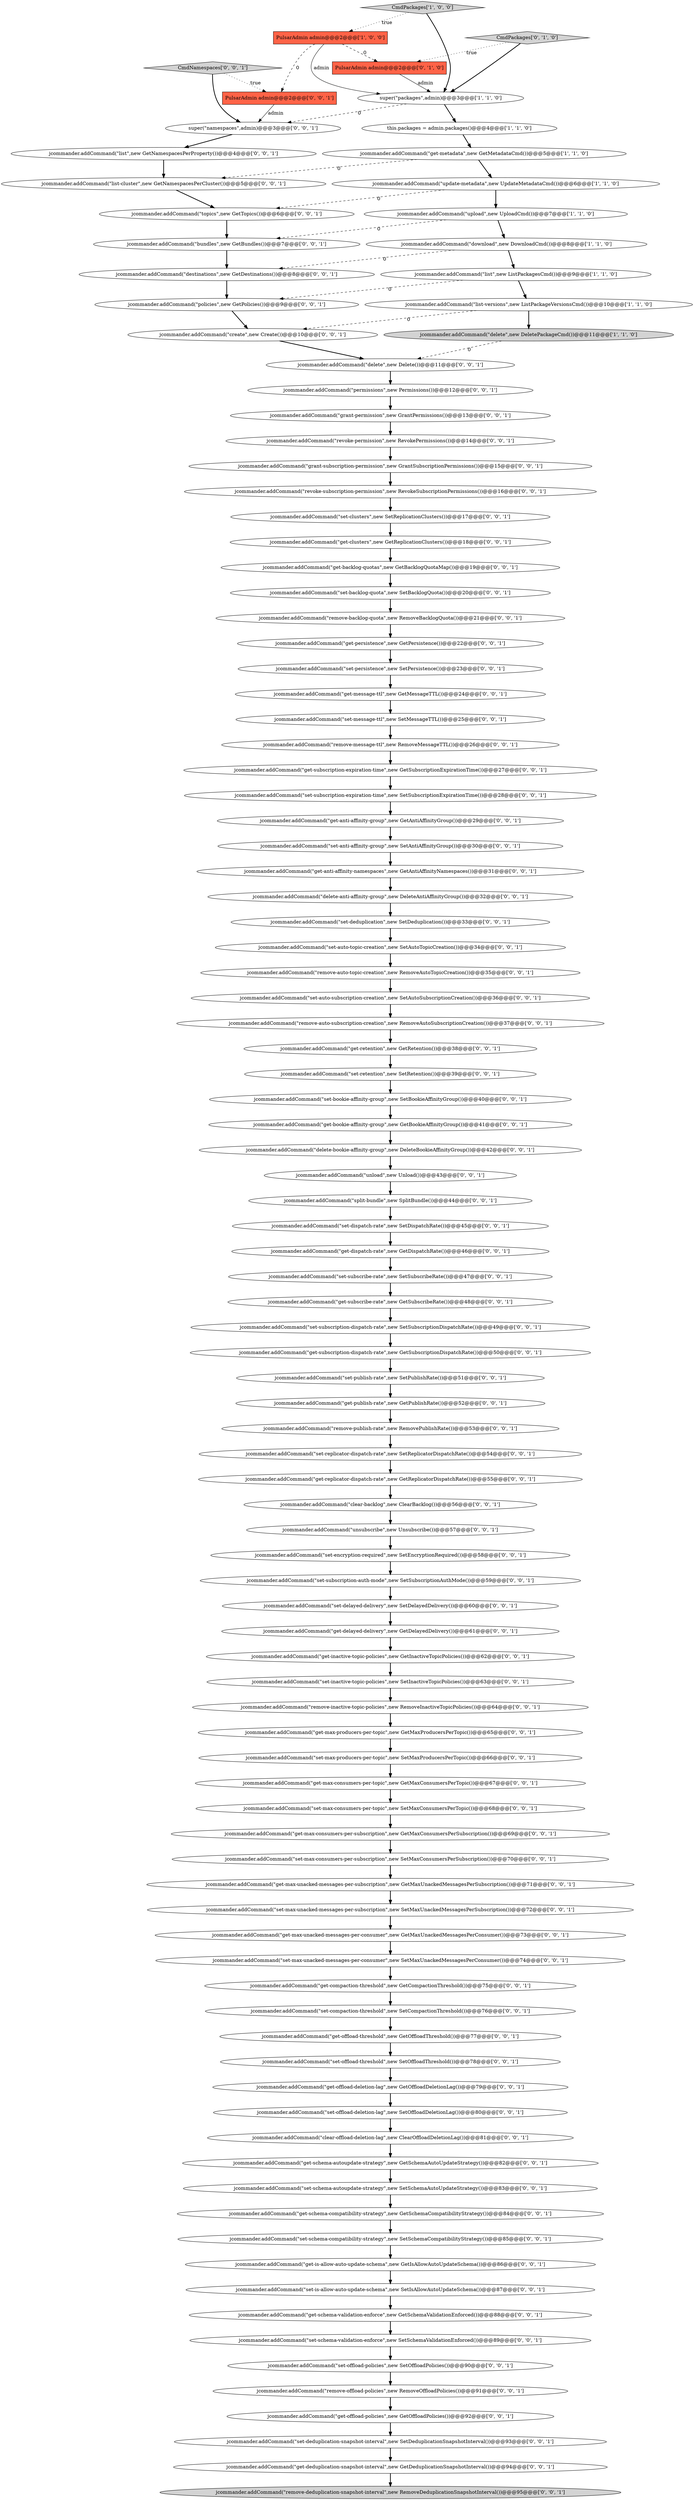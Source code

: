 digraph {
60 [style = filled, label = "jcommander.addCommand(\"remove-message-ttl\",new RemoveMessageTTL())@@@26@@@['0', '0', '1']", fillcolor = white, shape = ellipse image = "AAA0AAABBB3BBB"];
7 [style = filled, label = "CmdPackages['1', '0', '0']", fillcolor = lightgray, shape = diamond image = "AAA0AAABBB1BBB"];
97 [style = filled, label = "jcommander.addCommand(\"set-auto-subscription-creation\",new SetAutoSubscriptionCreation())@@@36@@@['0', '0', '1']", fillcolor = white, shape = ellipse image = "AAA0AAABBB3BBB"];
65 [style = filled, label = "jcommander.addCommand(\"get-subscription-expiration-time\",new GetSubscriptionExpirationTime())@@@27@@@['0', '0', '1']", fillcolor = white, shape = ellipse image = "AAA0AAABBB3BBB"];
32 [style = filled, label = "jcommander.addCommand(\"get-bookie-affinity-group\",new GetBookieAffinityGroup())@@@41@@@['0', '0', '1']", fillcolor = white, shape = ellipse image = "AAA0AAABBB3BBB"];
87 [style = filled, label = "jcommander.addCommand(\"get-persistence\",new GetPersistence())@@@22@@@['0', '0', '1']", fillcolor = white, shape = ellipse image = "AAA0AAABBB3BBB"];
41 [style = filled, label = "jcommander.addCommand(\"set-max-unacked-messages-per-consumer\",new SetMaxUnackedMessagesPerConsumer())@@@74@@@['0', '0', '1']", fillcolor = white, shape = ellipse image = "AAA0AAABBB3BBB"];
53 [style = filled, label = "jcommander.addCommand(\"revoke-permission\",new RevokePermissions())@@@14@@@['0', '0', '1']", fillcolor = white, shape = ellipse image = "AAA0AAABBB3BBB"];
62 [style = filled, label = "jcommander.addCommand(\"get-offload-threshold\",new GetOffloadThreshold())@@@77@@@['0', '0', '1']", fillcolor = white, shape = ellipse image = "AAA0AAABBB3BBB"];
100 [style = filled, label = "jcommander.addCommand(\"clear-offload-deletion-lag\",new ClearOffloadDeletionLag())@@@81@@@['0', '0', '1']", fillcolor = white, shape = ellipse image = "AAA0AAABBB3BBB"];
92 [style = filled, label = "jcommander.addCommand(\"set-subscribe-rate\",new SetSubscribeRate())@@@47@@@['0', '0', '1']", fillcolor = white, shape = ellipse image = "AAA0AAABBB3BBB"];
81 [style = filled, label = "jcommander.addCommand(\"split-bundle\",new SplitBundle())@@@44@@@['0', '0', '1']", fillcolor = white, shape = ellipse image = "AAA0AAABBB3BBB"];
25 [style = filled, label = "jcommander.addCommand(\"set-subscription-dispatch-rate\",new SetSubscriptionDispatchRate())@@@49@@@['0', '0', '1']", fillcolor = white, shape = ellipse image = "AAA0AAABBB3BBB"];
17 [style = filled, label = "jcommander.addCommand(\"remove-deduplication-snapshot-interval\",new RemoveDeduplicationSnapshotInterval())@@@95@@@['0', '0', '1']", fillcolor = lightgray, shape = ellipse image = "AAA0AAABBB3BBB"];
33 [style = filled, label = "jcommander.addCommand(\"remove-auto-subscription-creation\",new RemoveAutoSubscriptionCreation())@@@37@@@['0', '0', '1']", fillcolor = white, shape = ellipse image = "AAA0AAABBB3BBB"];
107 [style = filled, label = "jcommander.addCommand(\"permissions\",new Permissions())@@@12@@@['0', '0', '1']", fillcolor = white, shape = ellipse image = "AAA0AAABBB3BBB"];
20 [style = filled, label = "jcommander.addCommand(\"get-clusters\",new GetReplicationClusters())@@@18@@@['0', '0', '1']", fillcolor = white, shape = ellipse image = "AAA0AAABBB3BBB"];
48 [style = filled, label = "jcommander.addCommand(\"set-schema-compatibility-strategy\",new SetSchemaCompatibilityStrategy())@@@85@@@['0', '0', '1']", fillcolor = white, shape = ellipse image = "AAA0AAABBB3BBB"];
47 [style = filled, label = "jcommander.addCommand(\"get-deduplication-snapshot-interval\",new GetDeduplicationSnapshotInterval())@@@94@@@['0', '0', '1']", fillcolor = white, shape = ellipse image = "AAA0AAABBB3BBB"];
79 [style = filled, label = "jcommander.addCommand(\"set-bookie-affinity-group\",new SetBookieAffinityGroup())@@@40@@@['0', '0', '1']", fillcolor = white, shape = ellipse image = "AAA0AAABBB3BBB"];
105 [style = filled, label = "jcommander.addCommand(\"remove-inactive-topic-policies\",new RemoveInactiveTopicPolicies())@@@64@@@['0', '0', '1']", fillcolor = white, shape = ellipse image = "AAA0AAABBB3BBB"];
43 [style = filled, label = "jcommander.addCommand(\"remove-publish-rate\",new RemovePublishRate())@@@53@@@['0', '0', '1']", fillcolor = white, shape = ellipse image = "AAA0AAABBB3BBB"];
18 [style = filled, label = "jcommander.addCommand(\"get-compaction-threshold\",new GetCompactionThreshold())@@@75@@@['0', '0', '1']", fillcolor = white, shape = ellipse image = "AAA0AAABBB3BBB"];
57 [style = filled, label = "super(\"namespaces\",admin)@@@3@@@['0', '0', '1']", fillcolor = white, shape = ellipse image = "AAA0AAABBB3BBB"];
80 [style = filled, label = "jcommander.addCommand(\"get-replicator-dispatch-rate\",new GetReplicatorDispatchRate())@@@55@@@['0', '0', '1']", fillcolor = white, shape = ellipse image = "AAA0AAABBB3BBB"];
34 [style = filled, label = "jcommander.addCommand(\"set-inactive-topic-policies\",new SetInactiveTopicPolicies())@@@63@@@['0', '0', '1']", fillcolor = white, shape = ellipse image = "AAA0AAABBB3BBB"];
91 [style = filled, label = "jcommander.addCommand(\"get-anti-affinity-namespaces\",new GetAntiAffinityNamespaces())@@@31@@@['0', '0', '1']", fillcolor = white, shape = ellipse image = "AAA0AAABBB3BBB"];
103 [style = filled, label = "jcommander.addCommand(\"get-max-unacked-messages-per-subscription\",new GetMaxUnackedMessagesPerSubscription())@@@71@@@['0', '0', '1']", fillcolor = white, shape = ellipse image = "AAA0AAABBB3BBB"];
2 [style = filled, label = "this.packages = admin.packages()@@@4@@@['1', '1', '0']", fillcolor = white, shape = ellipse image = "AAA0AAABBB1BBB"];
74 [style = filled, label = "jcommander.addCommand(\"get-anti-affinity-group\",new GetAntiAffinityGroup())@@@29@@@['0', '0', '1']", fillcolor = white, shape = ellipse image = "AAA0AAABBB3BBB"];
93 [style = filled, label = "jcommander.addCommand(\"set-deduplication-snapshot-interval\",new SetDeduplicationSnapshotInterval())@@@93@@@['0', '0', '1']", fillcolor = white, shape = ellipse image = "AAA0AAABBB3BBB"];
6 [style = filled, label = "jcommander.addCommand(\"list-versions\",new ListPackageVersionsCmd())@@@10@@@['1', '1', '0']", fillcolor = white, shape = ellipse image = "AAA0AAABBB1BBB"];
89 [style = filled, label = "jcommander.addCommand(\"get-retention\",new GetRetention())@@@38@@@['0', '0', '1']", fillcolor = white, shape = ellipse image = "AAA0AAABBB3BBB"];
104 [style = filled, label = "jcommander.addCommand(\"policies\",new GetPolicies())@@@9@@@['0', '0', '1']", fillcolor = white, shape = ellipse image = "AAA0AAABBB3BBB"];
78 [style = filled, label = "jcommander.addCommand(\"topics\",new GetTopics())@@@6@@@['0', '0', '1']", fillcolor = white, shape = ellipse image = "AAA0AAABBB3BBB"];
1 [style = filled, label = "jcommander.addCommand(\"upload\",new UploadCmd())@@@7@@@['1', '1', '0']", fillcolor = white, shape = ellipse image = "AAA0AAABBB1BBB"];
31 [style = filled, label = "jcommander.addCommand(\"set-subscription-expiration-time\",new SetSubscriptionExpirationTime())@@@28@@@['0', '0', '1']", fillcolor = white, shape = ellipse image = "AAA0AAABBB3BBB"];
84 [style = filled, label = "jcommander.addCommand(\"remove-auto-topic-creation\",new RemoveAutoTopicCreation())@@@35@@@['0', '0', '1']", fillcolor = white, shape = ellipse image = "AAA0AAABBB3BBB"];
99 [style = filled, label = "jcommander.addCommand(\"get-max-consumers-per-topic\",new GetMaxConsumersPerTopic())@@@67@@@['0', '0', '1']", fillcolor = white, shape = ellipse image = "AAA0AAABBB3BBB"];
39 [style = filled, label = "jcommander.addCommand(\"get-offload-deletion-lag\",new GetOffloadDeletionLag())@@@79@@@['0', '0', '1']", fillcolor = white, shape = ellipse image = "AAA0AAABBB3BBB"];
86 [style = filled, label = "jcommander.addCommand(\"set-retention\",new SetRetention())@@@39@@@['0', '0', '1']", fillcolor = white, shape = ellipse image = "AAA0AAABBB3BBB"];
76 [style = filled, label = "jcommander.addCommand(\"get-message-ttl\",new GetMessageTTL())@@@24@@@['0', '0', '1']", fillcolor = white, shape = ellipse image = "AAA0AAABBB3BBB"];
36 [style = filled, label = "jcommander.addCommand(\"get-max-unacked-messages-per-consumer\",new GetMaxUnackedMessagesPerConsumer())@@@73@@@['0', '0', '1']", fillcolor = white, shape = ellipse image = "AAA0AAABBB3BBB"];
44 [style = filled, label = "jcommander.addCommand(\"destinations\",new GetDestinations())@@@8@@@['0', '0', '1']", fillcolor = white, shape = ellipse image = "AAA0AAABBB3BBB"];
35 [style = filled, label = "jcommander.addCommand(\"set-schema-autoupdate-strategy\",new SetSchemaAutoUpdateStrategy())@@@83@@@['0', '0', '1']", fillcolor = white, shape = ellipse image = "AAA0AAABBB3BBB"];
67 [style = filled, label = "jcommander.addCommand(\"set-compaction-threshold\",new SetCompactionThreshold())@@@76@@@['0', '0', '1']", fillcolor = white, shape = ellipse image = "AAA0AAABBB3BBB"];
29 [style = filled, label = "PulsarAdmin admin@@@2@@@['0', '0', '1']", fillcolor = tomato, shape = box image = "AAA0AAABBB3BBB"];
83 [style = filled, label = "jcommander.addCommand(\"create\",new Create())@@@10@@@['0', '0', '1']", fillcolor = white, shape = ellipse image = "AAA0AAABBB3BBB"];
73 [style = filled, label = "jcommander.addCommand(\"set-max-consumers-per-topic\",new SetMaxConsumersPerTopic())@@@68@@@['0', '0', '1']", fillcolor = white, shape = ellipse image = "AAA0AAABBB3BBB"];
98 [style = filled, label = "jcommander.addCommand(\"set-encryption-required\",new SetEncryptionRequired())@@@58@@@['0', '0', '1']", fillcolor = white, shape = ellipse image = "AAA0AAABBB3BBB"];
14 [style = filled, label = "jcommander.addCommand(\"set-auto-topic-creation\",new SetAutoTopicCreation())@@@34@@@['0', '0', '1']", fillcolor = white, shape = ellipse image = "AAA0AAABBB3BBB"];
101 [style = filled, label = "jcommander.addCommand(\"delete\",new Delete())@@@11@@@['0', '0', '1']", fillcolor = white, shape = ellipse image = "AAA0AAABBB3BBB"];
102 [style = filled, label = "jcommander.addCommand(\"set-max-producers-per-topic\",new SetMaxProducersPerTopic())@@@66@@@['0', '0', '1']", fillcolor = white, shape = ellipse image = "AAA0AAABBB3BBB"];
10 [style = filled, label = "jcommander.addCommand(\"list\",new ListPackagesCmd())@@@9@@@['1', '1', '0']", fillcolor = white, shape = ellipse image = "AAA0AAABBB1BBB"];
19 [style = filled, label = "jcommander.addCommand(\"get-delayed-delivery\",new GetDelayedDelivery())@@@61@@@['0', '0', '1']", fillcolor = white, shape = ellipse image = "AAA0AAABBB3BBB"];
50 [style = filled, label = "CmdNamespaces['0', '0', '1']", fillcolor = lightgray, shape = diamond image = "AAA0AAABBB3BBB"];
70 [style = filled, label = "jcommander.addCommand(\"get-max-producers-per-topic\",new GetMaxProducersPerTopic())@@@65@@@['0', '0', '1']", fillcolor = white, shape = ellipse image = "AAA0AAABBB3BBB"];
23 [style = filled, label = "jcommander.addCommand(\"set-max-unacked-messages-per-subscription\",new SetMaxUnackedMessagesPerSubscription())@@@72@@@['0', '0', '1']", fillcolor = white, shape = ellipse image = "AAA0AAABBB3BBB"];
95 [style = filled, label = "jcommander.addCommand(\"get-dispatch-rate\",new GetDispatchRate())@@@46@@@['0', '0', '1']", fillcolor = white, shape = ellipse image = "AAA0AAABBB3BBB"];
4 [style = filled, label = "PulsarAdmin admin@@@2@@@['1', '0', '0']", fillcolor = tomato, shape = box image = "AAA1AAABBB1BBB"];
61 [style = filled, label = "jcommander.addCommand(\"get-max-consumers-per-subscription\",new GetMaxConsumersPerSubscription())@@@69@@@['0', '0', '1']", fillcolor = white, shape = ellipse image = "AAA0AAABBB3BBB"];
90 [style = filled, label = "jcommander.addCommand(\"get-backlog-quotas\",new GetBacklogQuotaMap())@@@19@@@['0', '0', '1']", fillcolor = white, shape = ellipse image = "AAA0AAABBB3BBB"];
72 [style = filled, label = "jcommander.addCommand(\"set-dispatch-rate\",new SetDispatchRate())@@@45@@@['0', '0', '1']", fillcolor = white, shape = ellipse image = "AAA0AAABBB3BBB"];
71 [style = filled, label = "jcommander.addCommand(\"set-deduplication\",new SetDeduplication())@@@33@@@['0', '0', '1']", fillcolor = white, shape = ellipse image = "AAA0AAABBB3BBB"];
16 [style = filled, label = "jcommander.addCommand(\"set-subscription-auth-mode\",new SetSubscriptionAuthMode())@@@59@@@['0', '0', '1']", fillcolor = white, shape = ellipse image = "AAA0AAABBB3BBB"];
96 [style = filled, label = "jcommander.addCommand(\"clear-backlog\",new ClearBacklog())@@@56@@@['0', '0', '1']", fillcolor = white, shape = ellipse image = "AAA0AAABBB3BBB"];
56 [style = filled, label = "jcommander.addCommand(\"set-delayed-delivery\",new SetDelayedDelivery())@@@60@@@['0', '0', '1']", fillcolor = white, shape = ellipse image = "AAA0AAABBB3BBB"];
85 [style = filled, label = "jcommander.addCommand(\"get-schema-validation-enforce\",new GetSchemaValidationEnforced())@@@88@@@['0', '0', '1']", fillcolor = white, shape = ellipse image = "AAA0AAABBB3BBB"];
46 [style = filled, label = "jcommander.addCommand(\"set-anti-affinity-group\",new SetAntiAffinityGroup())@@@30@@@['0', '0', '1']", fillcolor = white, shape = ellipse image = "AAA0AAABBB3BBB"];
28 [style = filled, label = "jcommander.addCommand(\"set-replicator-dispatch-rate\",new SetReplicatorDispatchRate())@@@54@@@['0', '0', '1']", fillcolor = white, shape = ellipse image = "AAA0AAABBB3BBB"];
58 [style = filled, label = "jcommander.addCommand(\"set-clusters\",new SetReplicationClusters())@@@17@@@['0', '0', '1']", fillcolor = white, shape = ellipse image = "AAA0AAABBB3BBB"];
12 [style = filled, label = "CmdPackages['0', '1', '0']", fillcolor = lightgray, shape = diamond image = "AAA0AAABBB2BBB"];
63 [style = filled, label = "jcommander.addCommand(\"get-offload-policies\",new GetOffloadPolicies())@@@92@@@['0', '0', '1']", fillcolor = white, shape = ellipse image = "AAA0AAABBB3BBB"];
55 [style = filled, label = "jcommander.addCommand(\"delete-anti-affinity-group\",new DeleteAntiAffinityGroup())@@@32@@@['0', '0', '1']", fillcolor = white, shape = ellipse image = "AAA0AAABBB3BBB"];
106 [style = filled, label = "jcommander.addCommand(\"bundles\",new GetBundles())@@@7@@@['0', '0', '1']", fillcolor = white, shape = ellipse image = "AAA0AAABBB3BBB"];
37 [style = filled, label = "jcommander.addCommand(\"get-is-allow-auto-update-schema\",new GetIsAllowAutoUpdateSchema())@@@86@@@['0', '0', '1']", fillcolor = white, shape = ellipse image = "AAA0AAABBB3BBB"];
21 [style = filled, label = "jcommander.addCommand(\"remove-backlog-quota\",new RemoveBacklogQuota())@@@21@@@['0', '0', '1']", fillcolor = white, shape = ellipse image = "AAA0AAABBB3BBB"];
49 [style = filled, label = "jcommander.addCommand(\"remove-offload-policies\",new RemoveOffloadPolicies())@@@91@@@['0', '0', '1']", fillcolor = white, shape = ellipse image = "AAA0AAABBB3BBB"];
59 [style = filled, label = "jcommander.addCommand(\"grant-subscription-permission\",new GrantSubscriptionPermissions())@@@15@@@['0', '0', '1']", fillcolor = white, shape = ellipse image = "AAA0AAABBB3BBB"];
0 [style = filled, label = "super(\"packages\",admin)@@@3@@@['1', '1', '0']", fillcolor = white, shape = ellipse image = "AAA0AAABBB1BBB"];
13 [style = filled, label = "jcommander.addCommand(\"get-subscription-dispatch-rate\",new GetSubscriptionDispatchRate())@@@50@@@['0', '0', '1']", fillcolor = white, shape = ellipse image = "AAA0AAABBB3BBB"];
82 [style = filled, label = "jcommander.addCommand(\"revoke-subscription-permission\",new RevokeSubscriptionPermissions())@@@16@@@['0', '0', '1']", fillcolor = white, shape = ellipse image = "AAA0AAABBB3BBB"];
30 [style = filled, label = "jcommander.addCommand(\"set-backlog-quota\",new SetBacklogQuota())@@@20@@@['0', '0', '1']", fillcolor = white, shape = ellipse image = "AAA0AAABBB3BBB"];
42 [style = filled, label = "jcommander.addCommand(\"grant-permission\",new GrantPermissions())@@@13@@@['0', '0', '1']", fillcolor = white, shape = ellipse image = "AAA0AAABBB3BBB"];
51 [style = filled, label = "jcommander.addCommand(\"set-schema-validation-enforce\",new SetSchemaValidationEnforced())@@@89@@@['0', '0', '1']", fillcolor = white, shape = ellipse image = "AAA0AAABBB3BBB"];
75 [style = filled, label = "jcommander.addCommand(\"unsubscribe\",new Unsubscribe())@@@57@@@['0', '0', '1']", fillcolor = white, shape = ellipse image = "AAA0AAABBB3BBB"];
40 [style = filled, label = "jcommander.addCommand(\"set-offload-policies\",new SetOffloadPolicies())@@@90@@@['0', '0', '1']", fillcolor = white, shape = ellipse image = "AAA0AAABBB3BBB"];
3 [style = filled, label = "jcommander.addCommand(\"delete\",new DeletePackageCmd())@@@11@@@['1', '1', '0']", fillcolor = lightgray, shape = ellipse image = "AAA0AAABBB1BBB"];
38 [style = filled, label = "jcommander.addCommand(\"get-subscribe-rate\",new GetSubscribeRate())@@@48@@@['0', '0', '1']", fillcolor = white, shape = ellipse image = "AAA0AAABBB3BBB"];
45 [style = filled, label = "jcommander.addCommand(\"get-inactive-topic-policies\",new GetInactiveTopicPolicies())@@@62@@@['0', '0', '1']", fillcolor = white, shape = ellipse image = "AAA0AAABBB3BBB"];
94 [style = filled, label = "jcommander.addCommand(\"get-schema-compatibility-strategy\",new GetSchemaCompatibilityStrategy())@@@84@@@['0', '0', '1']", fillcolor = white, shape = ellipse image = "AAA0AAABBB3BBB"];
68 [style = filled, label = "jcommander.addCommand(\"set-offload-threshold\",new SetOffloadThreshold())@@@78@@@['0', '0', '1']", fillcolor = white, shape = ellipse image = "AAA0AAABBB3BBB"];
77 [style = filled, label = "jcommander.addCommand(\"get-publish-rate\",new GetPublishRate())@@@52@@@['0', '0', '1']", fillcolor = white, shape = ellipse image = "AAA0AAABBB3BBB"];
52 [style = filled, label = "jcommander.addCommand(\"set-message-ttl\",new SetMessageTTL())@@@25@@@['0', '0', '1']", fillcolor = white, shape = ellipse image = "AAA0AAABBB3BBB"];
8 [style = filled, label = "jcommander.addCommand(\"update-metadata\",new UpdateMetadataCmd())@@@6@@@['1', '1', '0']", fillcolor = white, shape = ellipse image = "AAA0AAABBB1BBB"];
22 [style = filled, label = "jcommander.addCommand(\"set-is-allow-auto-update-schema\",new SetIsAllowAutoUpdateSchema())@@@87@@@['0', '0', '1']", fillcolor = white, shape = ellipse image = "AAA0AAABBB3BBB"];
69 [style = filled, label = "jcommander.addCommand(\"get-schema-autoupdate-strategy\",new GetSchemaAutoUpdateStrategy())@@@82@@@['0', '0', '1']", fillcolor = white, shape = ellipse image = "AAA0AAABBB3BBB"];
64 [style = filled, label = "jcommander.addCommand(\"list-cluster\",new GetNamespacesPerCluster())@@@5@@@['0', '0', '1']", fillcolor = white, shape = ellipse image = "AAA0AAABBB3BBB"];
9 [style = filled, label = "jcommander.addCommand(\"download\",new DownloadCmd())@@@8@@@['1', '1', '0']", fillcolor = white, shape = ellipse image = "AAA0AAABBB1BBB"];
11 [style = filled, label = "PulsarAdmin admin@@@2@@@['0', '1', '0']", fillcolor = tomato, shape = box image = "AAA1AAABBB2BBB"];
54 [style = filled, label = "jcommander.addCommand(\"set-offload-deletion-lag\",new SetOffloadDeletionLag())@@@80@@@['0', '0', '1']", fillcolor = white, shape = ellipse image = "AAA0AAABBB3BBB"];
5 [style = filled, label = "jcommander.addCommand(\"get-metadata\",new GetMetadataCmd())@@@5@@@['1', '1', '0']", fillcolor = white, shape = ellipse image = "AAA0AAABBB1BBB"];
15 [style = filled, label = "jcommander.addCommand(\"unload\",new Unload())@@@43@@@['0', '0', '1']", fillcolor = white, shape = ellipse image = "AAA0AAABBB3BBB"];
88 [style = filled, label = "jcommander.addCommand(\"set-persistence\",new SetPersistence())@@@23@@@['0', '0', '1']", fillcolor = white, shape = ellipse image = "AAA0AAABBB3BBB"];
66 [style = filled, label = "jcommander.addCommand(\"set-max-consumers-per-subscription\",new SetMaxConsumersPerSubscription())@@@70@@@['0', '0', '1']", fillcolor = white, shape = ellipse image = "AAA0AAABBB3BBB"];
26 [style = filled, label = "jcommander.addCommand(\"set-publish-rate\",new SetPublishRate())@@@51@@@['0', '0', '1']", fillcolor = white, shape = ellipse image = "AAA0AAABBB3BBB"];
24 [style = filled, label = "jcommander.addCommand(\"list\",new GetNamespacesPerProperty())@@@4@@@['0', '0', '1']", fillcolor = white, shape = ellipse image = "AAA0AAABBB3BBB"];
27 [style = filled, label = "jcommander.addCommand(\"delete-bookie-affinity-group\",new DeleteBookieAffinityGroup())@@@42@@@['0', '0', '1']", fillcolor = white, shape = ellipse image = "AAA0AAABBB3BBB"];
6->3 [style = bold, label=""];
42->53 [style = bold, label=""];
40->49 [style = bold, label=""];
61->66 [style = bold, label=""];
94->48 [style = bold, label=""];
91->55 [style = bold, label=""];
80->96 [style = bold, label=""];
76->52 [style = bold, label=""];
39->54 [style = bold, label=""];
35->94 [style = bold, label=""];
9->10 [style = bold, label=""];
79->32 [style = bold, label=""];
31->74 [style = bold, label=""];
101->107 [style = bold, label=""];
27->15 [style = bold, label=""];
8->1 [style = bold, label=""];
24->64 [style = bold, label=""];
52->60 [style = bold, label=""];
100->69 [style = bold, label=""];
63->93 [style = bold, label=""];
58->20 [style = bold, label=""];
82->58 [style = bold, label=""];
73->61 [style = bold, label=""];
26->77 [style = bold, label=""];
107->42 [style = bold, label=""];
60->65 [style = bold, label=""];
23->36 [style = bold, label=""];
49->63 [style = bold, label=""];
95->92 [style = bold, label=""];
6->83 [style = dashed, label="0"];
96->75 [style = bold, label=""];
11->0 [style = solid, label="admin"];
48->37 [style = bold, label=""];
28->80 [style = bold, label=""];
36->41 [style = bold, label=""];
68->39 [style = bold, label=""];
16->56 [style = bold, label=""];
1->106 [style = dashed, label="0"];
20->90 [style = bold, label=""];
15->81 [style = bold, label=""];
0->57 [style = dashed, label="0"];
7->0 [style = bold, label=""];
57->24 [style = bold, label=""];
12->11 [style = dotted, label="true"];
10->104 [style = dashed, label="0"];
84->97 [style = bold, label=""];
54->100 [style = bold, label=""];
71->14 [style = bold, label=""];
90->30 [style = bold, label=""];
38->25 [style = bold, label=""];
62->68 [style = bold, label=""];
29->57 [style = solid, label="admin"];
78->106 [style = bold, label=""];
4->0 [style = solid, label="admin"];
103->23 [style = bold, label=""];
72->95 [style = bold, label=""];
34->105 [style = bold, label=""];
3->101 [style = dashed, label="0"];
77->43 [style = bold, label=""];
65->31 [style = bold, label=""];
55->71 [style = bold, label=""];
89->86 [style = bold, label=""];
102->99 [style = bold, label=""];
32->27 [style = bold, label=""];
50->29 [style = dotted, label="true"];
10->6 [style = bold, label=""];
1->9 [style = bold, label=""];
5->64 [style = dashed, label="0"];
14->84 [style = bold, label=""];
22->85 [style = bold, label=""];
51->40 [style = bold, label=""];
37->22 [style = bold, label=""];
19->45 [style = bold, label=""];
30->21 [style = bold, label=""];
74->46 [style = bold, label=""];
93->47 [style = bold, label=""];
85->51 [style = bold, label=""];
13->26 [style = bold, label=""];
9->44 [style = dashed, label="0"];
50->57 [style = bold, label=""];
64->78 [style = bold, label=""];
18->67 [style = bold, label=""];
98->16 [style = bold, label=""];
83->101 [style = bold, label=""];
21->87 [style = bold, label=""];
99->73 [style = bold, label=""];
41->18 [style = bold, label=""];
92->38 [style = bold, label=""];
2->5 [style = bold, label=""];
105->70 [style = bold, label=""];
5->8 [style = bold, label=""];
33->89 [style = bold, label=""];
44->104 [style = bold, label=""];
25->13 [style = bold, label=""];
46->91 [style = bold, label=""];
0->2 [style = bold, label=""];
97->33 [style = bold, label=""];
66->103 [style = bold, label=""];
88->76 [style = bold, label=""];
8->78 [style = dashed, label="0"];
12->0 [style = bold, label=""];
69->35 [style = bold, label=""];
43->28 [style = bold, label=""];
67->62 [style = bold, label=""];
59->82 [style = bold, label=""];
81->72 [style = bold, label=""];
53->59 [style = bold, label=""];
87->88 [style = bold, label=""];
7->4 [style = dotted, label="true"];
56->19 [style = bold, label=""];
75->98 [style = bold, label=""];
106->44 [style = bold, label=""];
86->79 [style = bold, label=""];
47->17 [style = bold, label=""];
4->11 [style = dashed, label="0"];
4->29 [style = dashed, label="0"];
45->34 [style = bold, label=""];
70->102 [style = bold, label=""];
104->83 [style = bold, label=""];
}
